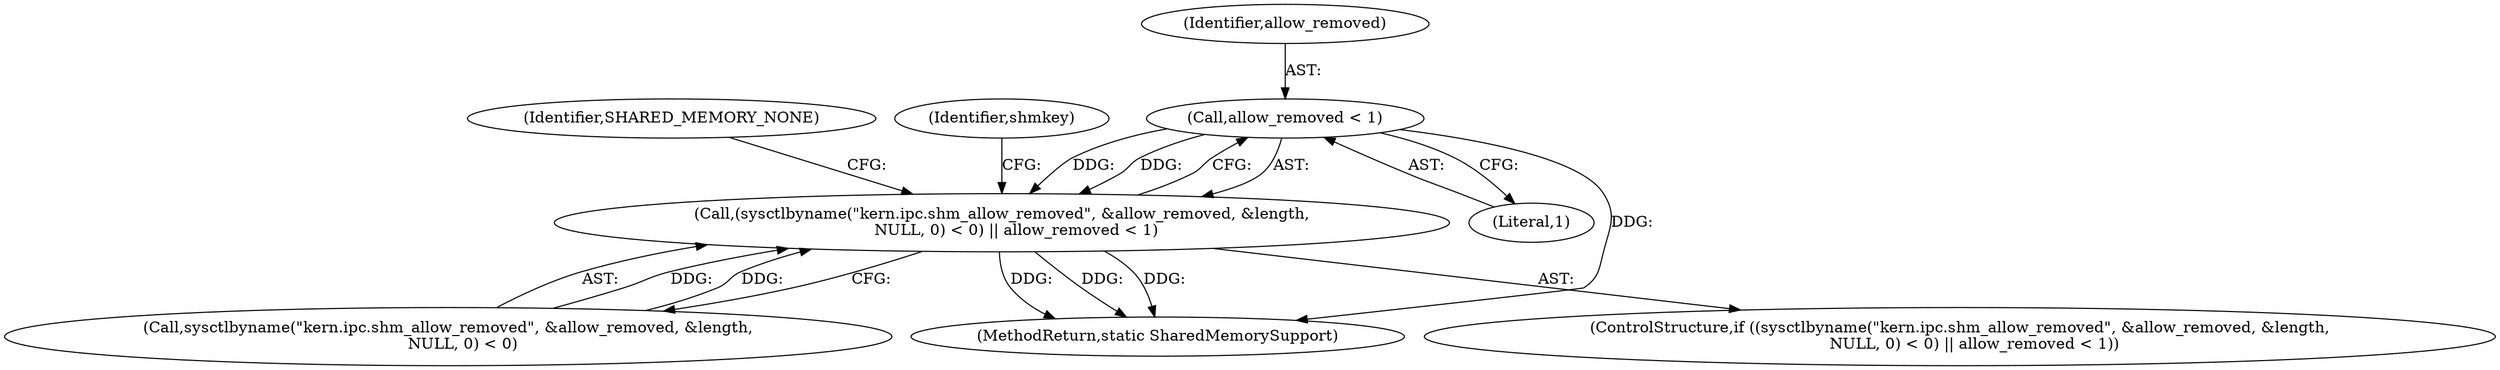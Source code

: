 digraph "0_Chrome_0bd1a6ddb5fb23dfea3e72d60e5e8df4cf5826bc_1@API" {
"1000135" [label="(Call,allow_removed < 1)"];
"1000124" [label="(Call,(sysctlbyname(\"kern.ipc.shm_allow_removed\", &allow_removed, &length,\n      NULL, 0) < 0) || allow_removed < 1)"];
"1000136" [label="(Identifier,allow_removed)"];
"1000125" [label="(Call,sysctlbyname(\"kern.ipc.shm_allow_removed\", &allow_removed, &length,\n      NULL, 0) < 0)"];
"1000137" [label="(Literal,1)"];
"1000140" [label="(Identifier,SHARED_MEMORY_NONE)"];
"1000135" [label="(Call,allow_removed < 1)"];
"1000143" [label="(Identifier,shmkey)"];
"1000210" [label="(MethodReturn,static SharedMemorySupport)"];
"1000123" [label="(ControlStructure,if ((sysctlbyname(\"kern.ipc.shm_allow_removed\", &allow_removed, &length,\n      NULL, 0) < 0) || allow_removed < 1))"];
"1000124" [label="(Call,(sysctlbyname(\"kern.ipc.shm_allow_removed\", &allow_removed, &length,\n      NULL, 0) < 0) || allow_removed < 1)"];
"1000135" -> "1000124"  [label="AST: "];
"1000135" -> "1000137"  [label="CFG: "];
"1000136" -> "1000135"  [label="AST: "];
"1000137" -> "1000135"  [label="AST: "];
"1000124" -> "1000135"  [label="CFG: "];
"1000135" -> "1000210"  [label="DDG: "];
"1000135" -> "1000124"  [label="DDG: "];
"1000135" -> "1000124"  [label="DDG: "];
"1000124" -> "1000123"  [label="AST: "];
"1000124" -> "1000125"  [label="CFG: "];
"1000125" -> "1000124"  [label="AST: "];
"1000140" -> "1000124"  [label="CFG: "];
"1000143" -> "1000124"  [label="CFG: "];
"1000124" -> "1000210"  [label="DDG: "];
"1000124" -> "1000210"  [label="DDG: "];
"1000124" -> "1000210"  [label="DDG: "];
"1000125" -> "1000124"  [label="DDG: "];
"1000125" -> "1000124"  [label="DDG: "];
}

